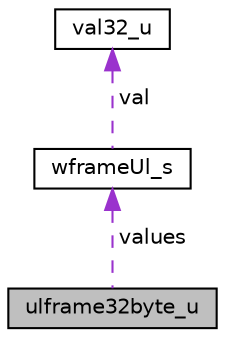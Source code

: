 digraph "ulframe32byte_u"
{
 // LATEX_PDF_SIZE
  edge [fontname="Helvetica",fontsize="10",labelfontname="Helvetica",labelfontsize="10"];
  node [fontname="Helvetica",fontsize="10",shape=record];
  Node1 [label="ulframe32byte_u",height=0.2,width=0.4,color="black", fillcolor="grey75", style="filled", fontcolor="black",tooltip=" "];
  Node2 -> Node1 [dir="back",color="darkorchid3",fontsize="10",style="dashed",label=" values" ,fontname="Helvetica"];
  Node2 [label="wframeUl_s",height=0.2,width=0.4,color="black", fillcolor="white", style="filled",URL="$structwframe_ul__s.html",tooltip=" "];
  Node3 -> Node2 [dir="back",color="darkorchid3",fontsize="10",style="dashed",label=" val" ,fontname="Helvetica"];
  Node3 [label="val32_u",height=0.2,width=0.4,color="black", fillcolor="white", style="filled",URL="$unionval32__u.html",tooltip=" "];
}
